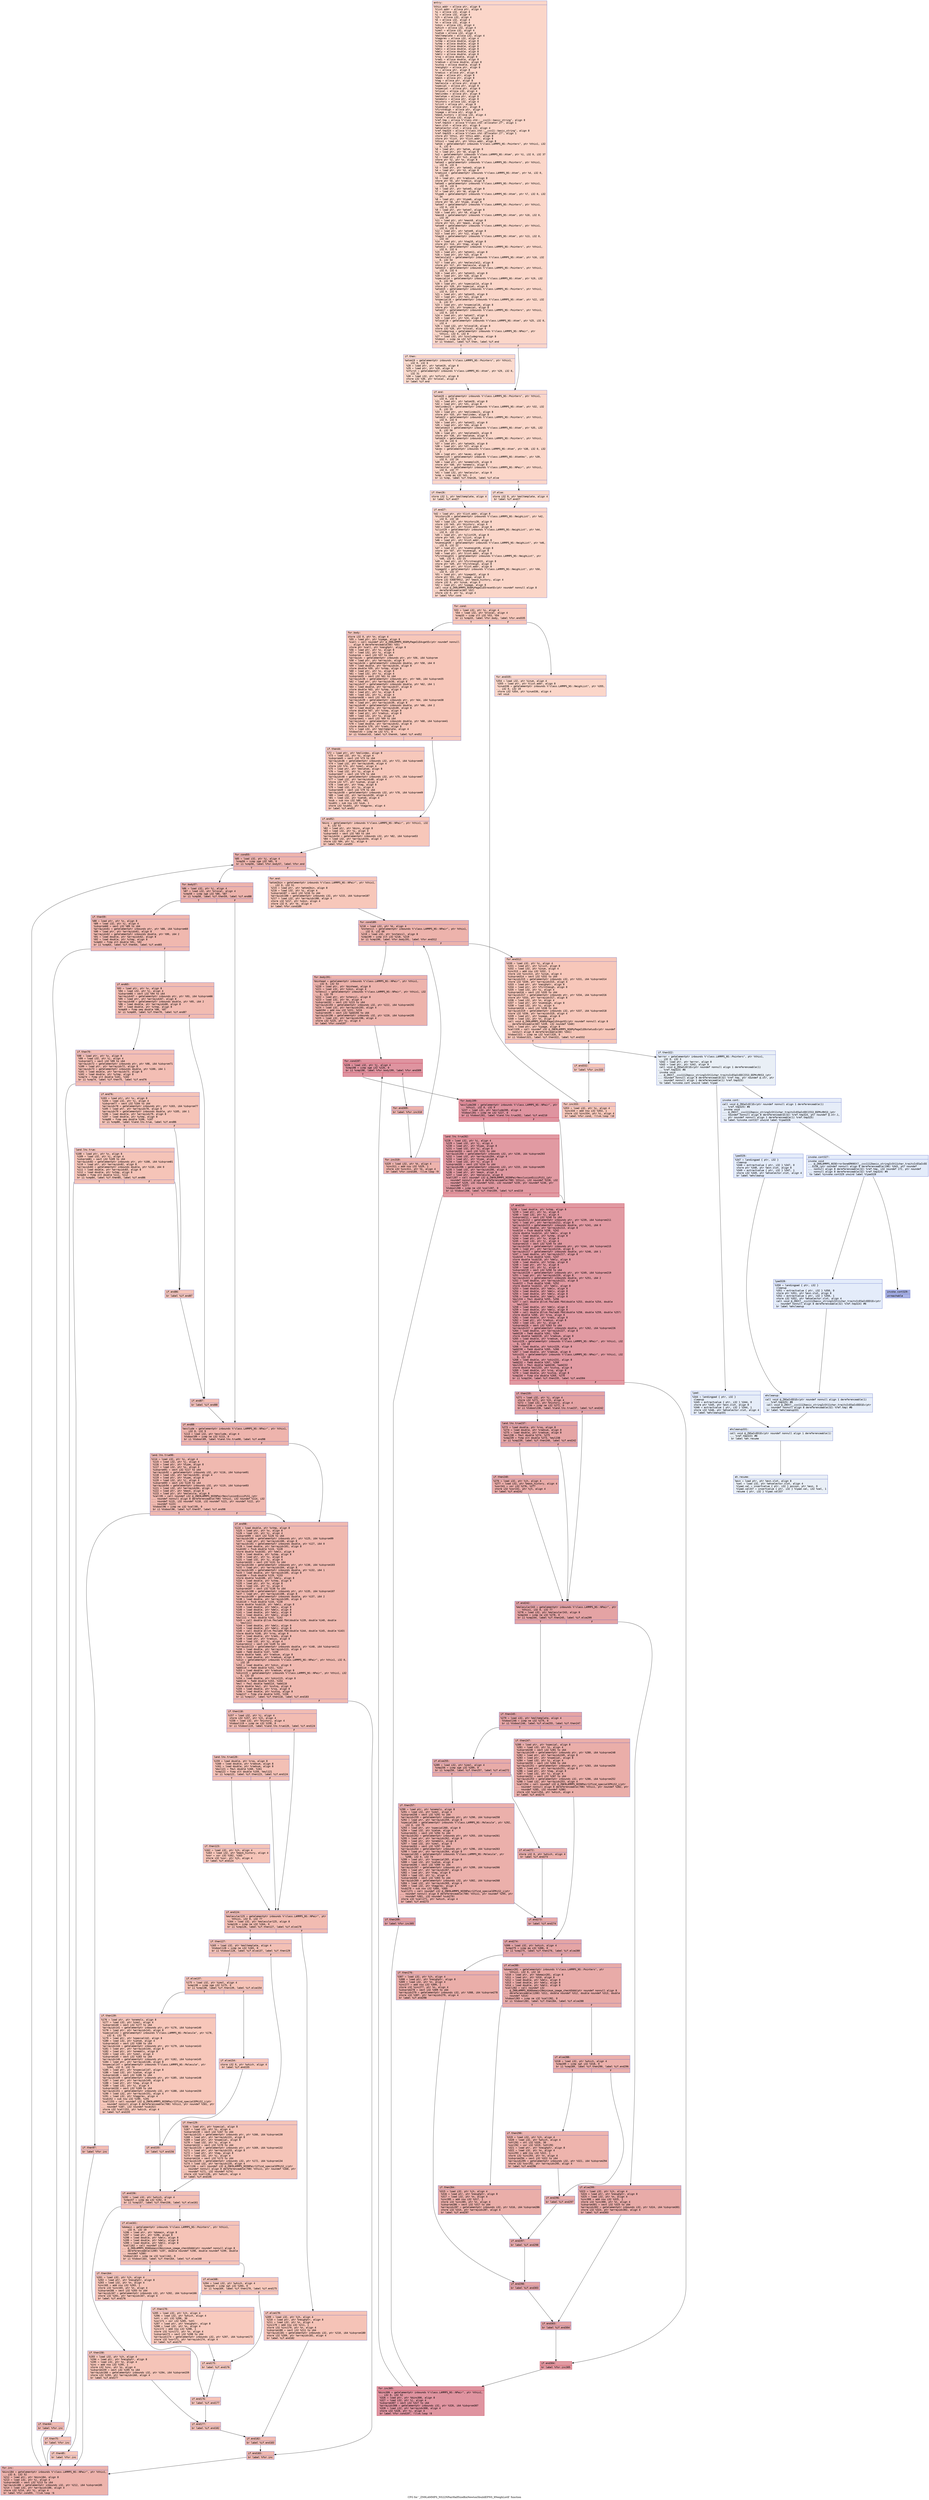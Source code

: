 digraph "CFG for '_ZN9LAMMPS_NS22NPairHalfSizeBinNewton5buildEPNS_9NeighListE' function" {
	label="CFG for '_ZN9LAMMPS_NS22NPairHalfSizeBinNewton5buildEPNS_9NeighListE' function";

	Node0x557502f01c50 [shape=record,color="#3d50c3ff", style=filled, fillcolor="#f6a38570" fontname="Courier",label="{entry:\l|  %this.addr = alloca ptr, align 8\l  %list.addr = alloca ptr, align 8\l  %i = alloca i32, align 4\l  %j = alloca i32, align 4\l  %jh = alloca i32, align 4\l  %k = alloca i32, align 4\l  %n = alloca i32, align 4\l  %ibin = alloca i32, align 4\l  %which = alloca i32, align 4\l  %imol = alloca i32, align 4\l  %iatom = alloca i32, align 4\l  %moltemplate = alloca i32, align 4\l  %tagprev = alloca i32, align 4\l  %xtmp = alloca double, align 8\l  %ytmp = alloca double, align 8\l  %ztmp = alloca double, align 8\l  %delx = alloca double, align 8\l  %dely = alloca double, align 8\l  %delz = alloca double, align 8\l  %rsq = alloca double, align 8\l  %radi = alloca double, align 8\l  %radsum = alloca double, align 8\l  %cutsq = alloca double, align 8\l  %neighptr = alloca ptr, align 8\l  %x = alloca ptr, align 8\l  %radius = alloca ptr, align 8\l  %type = alloca ptr, align 8\l  %mask = alloca ptr, align 8\l  %tag = alloca ptr, align 8\l  %molecule = alloca ptr, align 8\l  %special = alloca ptr, align 8\l  %nspecial = alloca ptr, align 8\l  %nlocal = alloca i32, align 4\l  %molindex = alloca ptr, align 8\l  %molatom = alloca ptr, align 8\l  %onemols = alloca ptr, align 8\l  %history = alloca i32, align 4\l  %ilist = alloca ptr, align 8\l  %numneigh = alloca ptr, align 8\l  %firstneigh = alloca ptr, align 8\l  %ipage = alloca ptr, align 8\l  %mask_history = alloca i32, align 4\l  %inum = alloca i32, align 4\l  %ref.tmp = alloca %\"class.std::__cxx11::basic_string\", align 8\l  %ref.tmp323 = alloca %\"class.std::allocator.27\", align 1\l  %exn.slot = alloca ptr, align 8\l  %ehselector.slot = alloca i32, align 4\l  %ref.tmp324 = alloca %\"class.std::__cxx11::basic_string\", align 8\l  %ref.tmp325 = alloca %\"class.std::allocator.27\", align 1\l  store ptr %this, ptr %this.addr, align 8\l  store ptr %list, ptr %list.addr, align 8\l  %this1 = load ptr, ptr %this.addr, align 8\l  %atom = getelementptr inbounds %\"class.LAMMPS_NS::Pointers\", ptr %this1, i32\l... 0, i32 6\l  %0 = load ptr, ptr %atom, align 8\l  %1 = load ptr, ptr %0, align 8\l  %x2 = getelementptr inbounds %\"class.LAMMPS_NS::Atom\", ptr %1, i32 0, i32 37\l  %2 = load ptr, ptr %x2, align 8\l  store ptr %2, ptr %x, align 8\l  %atom3 = getelementptr inbounds %\"class.LAMMPS_NS::Pointers\", ptr %this1,\l... i32 0, i32 6\l  %3 = load ptr, ptr %atom3, align 8\l  %4 = load ptr, ptr %3, align 8\l  %radius4 = getelementptr inbounds %\"class.LAMMPS_NS::Atom\", ptr %4, i32 0,\l... i32 43\l  %5 = load ptr, ptr %radius4, align 8\l  store ptr %5, ptr %radius, align 8\l  %atom5 = getelementptr inbounds %\"class.LAMMPS_NS::Pointers\", ptr %this1,\l... i32 0, i32 6\l  %6 = load ptr, ptr %atom5, align 8\l  %7 = load ptr, ptr %6, align 8\l  %type6 = getelementptr inbounds %\"class.LAMMPS_NS::Atom\", ptr %7, i32 0, i32\l... 34\l  %8 = load ptr, ptr %type6, align 8\l  store ptr %8, ptr %type, align 8\l  %atom7 = getelementptr inbounds %\"class.LAMMPS_NS::Pointers\", ptr %this1,\l... i32 0, i32 6\l  %9 = load ptr, ptr %atom7, align 8\l  %10 = load ptr, ptr %9, align 8\l  %mask8 = getelementptr inbounds %\"class.LAMMPS_NS::Atom\", ptr %10, i32 0,\l... i32 35\l  %11 = load ptr, ptr %mask8, align 8\l  store ptr %11, ptr %mask, align 8\l  %atom9 = getelementptr inbounds %\"class.LAMMPS_NS::Pointers\", ptr %this1,\l... i32 0, i32 6\l  %12 = load ptr, ptr %atom9, align 8\l  %13 = load ptr, ptr %12, align 8\l  %tag10 = getelementptr inbounds %\"class.LAMMPS_NS::Atom\", ptr %13, i32 0,\l... i32 33\l  %14 = load ptr, ptr %tag10, align 8\l  store ptr %14, ptr %tag, align 8\l  %atom11 = getelementptr inbounds %\"class.LAMMPS_NS::Pointers\", ptr %this1,\l... i32 0, i32 6\l  %15 = load ptr, ptr %atom11, align 8\l  %16 = load ptr, ptr %15, align 8\l  %molecule12 = getelementptr inbounds %\"class.LAMMPS_NS::Atom\", ptr %16, i32\l... 0, i32 54\l  %17 = load ptr, ptr %molecule12, align 8\l  store ptr %17, ptr %molecule, align 8\l  %atom13 = getelementptr inbounds %\"class.LAMMPS_NS::Pointers\", ptr %this1,\l... i32 0, i32 6\l  %18 = load ptr, ptr %atom13, align 8\l  %19 = load ptr, ptr %18, align 8\l  %special14 = getelementptr inbounds %\"class.LAMMPS_NS::Atom\", ptr %19, i32\l... 0, i32 58\l  %20 = load ptr, ptr %special14, align 8\l  store ptr %20, ptr %special, align 8\l  %atom15 = getelementptr inbounds %\"class.LAMMPS_NS::Pointers\", ptr %this1,\l... i32 0, i32 6\l  %21 = load ptr, ptr %atom15, align 8\l  %22 = load ptr, ptr %21, align 8\l  %nspecial16 = getelementptr inbounds %\"class.LAMMPS_NS::Atom\", ptr %22, i32\l... 0, i32 57\l  %23 = load ptr, ptr %nspecial16, align 8\l  store ptr %23, ptr %nspecial, align 8\l  %atom17 = getelementptr inbounds %\"class.LAMMPS_NS::Pointers\", ptr %this1,\l... i32 0, i32 6\l  %24 = load ptr, ptr %atom17, align 8\l  %25 = load ptr, ptr %24, align 8\l  %nlocal18 = getelementptr inbounds %\"class.LAMMPS_NS::Atom\", ptr %25, i32 0,\l... i32 4\l  %26 = load i32, ptr %nlocal18, align 8\l  store i32 %26, ptr %nlocal, align 4\l  %includegroup = getelementptr inbounds %\"class.LAMMPS_NS::NPair\", ptr\l... %this1, i32 0, i32 8\l  %27 = load i32, ptr %includegroup, align 8\l  %tobool = icmp ne i32 %27, 0\l  br i1 %tobool, label %if.then, label %if.end\l|{<s0>T|<s1>F}}"];
	Node0x557502f01c50:s0 -> Node0x557502f07b00[tooltip="entry -> if.then\nProbability 62.50%" ];
	Node0x557502f01c50:s1 -> Node0x557502f07b70[tooltip="entry -> if.end\nProbability 37.50%" ];
	Node0x557502f07b00 [shape=record,color="#3d50c3ff", style=filled, fillcolor="#f7ac8e70" fontname="Courier",label="{if.then:\l|  %atom19 = getelementptr inbounds %\"class.LAMMPS_NS::Pointers\", ptr %this1,\l... i32 0, i32 6\l  %28 = load ptr, ptr %atom19, align 8\l  %29 = load ptr, ptr %28, align 8\l  %nfirst = getelementptr inbounds %\"class.LAMMPS_NS::Atom\", ptr %29, i32 0,\l... i32 31\l  %30 = load i32, ptr %nfirst, align 8\l  store i32 %30, ptr %nlocal, align 4\l  br label %if.end\l}"];
	Node0x557502f07b00 -> Node0x557502f07b70[tooltip="if.then -> if.end\nProbability 100.00%" ];
	Node0x557502f07b70 [shape=record,color="#3d50c3ff", style=filled, fillcolor="#f6a38570" fontname="Courier",label="{if.end:\l|  %atom20 = getelementptr inbounds %\"class.LAMMPS_NS::Pointers\", ptr %this1,\l... i32 0, i32 6\l  %31 = load ptr, ptr %atom20, align 8\l  %32 = load ptr, ptr %31, align 8\l  %molindex21 = getelementptr inbounds %\"class.LAMMPS_NS::Atom\", ptr %32, i32\l... 0, i32 55\l  %33 = load ptr, ptr %molindex21, align 8\l  store ptr %33, ptr %molindex, align 8\l  %atom22 = getelementptr inbounds %\"class.LAMMPS_NS::Pointers\", ptr %this1,\l... i32 0, i32 6\l  %34 = load ptr, ptr %atom22, align 8\l  %35 = load ptr, ptr %34, align 8\l  %molatom23 = getelementptr inbounds %\"class.LAMMPS_NS::Atom\", ptr %35, i32\l... 0, i32 56\l  %36 = load ptr, ptr %molatom23, align 8\l  store ptr %36, ptr %molatom, align 8\l  %atom24 = getelementptr inbounds %\"class.LAMMPS_NS::Pointers\", ptr %this1,\l... i32 0, i32 6\l  %37 = load ptr, ptr %atom24, align 8\l  %38 = load ptr, ptr %37, align 8\l  %avec = getelementptr inbounds %\"class.LAMMPS_NS::Atom\", ptr %38, i32 0, i32\l... 2\l  %39 = load ptr, ptr %avec, align 8\l  %onemols25 = getelementptr inbounds %\"class.LAMMPS_NS::AtomVec\", ptr %39,\l... i32 0, i32 24\l  %40 = load ptr, ptr %onemols25, align 8\l  store ptr %40, ptr %onemols, align 8\l  %molecular = getelementptr inbounds %\"class.LAMMPS_NS::NPair\", ptr %this1,\l... i32 0, i32 77\l  %41 = load i32, ptr %molecular, align 8\l  %cmp = icmp eq i32 %41, 2\l  br i1 %cmp, label %if.then26, label %if.else\l|{<s0>T|<s1>F}}"];
	Node0x557502f07b70:s0 -> Node0x557502f09da0[tooltip="if.end -> if.then26\nProbability 50.00%" ];
	Node0x557502f07b70:s1 -> Node0x557502f09e20[tooltip="if.end -> if.else\nProbability 50.00%" ];
	Node0x557502f09da0 [shape=record,color="#3d50c3ff", style=filled, fillcolor="#f7ac8e70" fontname="Courier",label="{if.then26:\l|  store i32 1, ptr %moltemplate, align 4\l  br label %if.end27\l}"];
	Node0x557502f09da0 -> Node0x557502f09fe0[tooltip="if.then26 -> if.end27\nProbability 100.00%" ];
	Node0x557502f09e20 [shape=record,color="#3d50c3ff", style=filled, fillcolor="#f7ac8e70" fontname="Courier",label="{if.else:\l|  store i32 0, ptr %moltemplate, align 4\l  br label %if.end27\l}"];
	Node0x557502f09e20 -> Node0x557502f09fe0[tooltip="if.else -> if.end27\nProbability 100.00%" ];
	Node0x557502f09fe0 [shape=record,color="#3d50c3ff", style=filled, fillcolor="#f6a38570" fontname="Courier",label="{if.end27:\l|  %42 = load ptr, ptr %list.addr, align 8\l  %history28 = getelementptr inbounds %\"class.LAMMPS_NS::NeighList\", ptr %42,\l... i32 0, i32 10\l  %43 = load i32, ptr %history28, align 8\l  store i32 %43, ptr %history, align 4\l  %44 = load ptr, ptr %list.addr, align 8\l  %ilist29 = getelementptr inbounds %\"class.LAMMPS_NS::NeighList\", ptr %44,\l... i32 0, i32 21\l  %45 = load ptr, ptr %ilist29, align 8\l  store ptr %45, ptr %ilist, align 8\l  %46 = load ptr, ptr %list.addr, align 8\l  %numneigh30 = getelementptr inbounds %\"class.LAMMPS_NS::NeighList\", ptr %46,\l... i32 0, i32 22\l  %47 = load ptr, ptr %numneigh30, align 8\l  store ptr %47, ptr %numneigh, align 8\l  %48 = load ptr, ptr %list.addr, align 8\l  %firstneigh31 = getelementptr inbounds %\"class.LAMMPS_NS::NeighList\", ptr\l... %48, i32 0, i32 23\l  %49 = load ptr, ptr %firstneigh31, align 8\l  store ptr %49, ptr %firstneigh, align 8\l  %50 = load ptr, ptr %list.addr, align 8\l  %ipage32 = getelementptr inbounds %\"class.LAMMPS_NS::NeighList\", ptr %50,\l... i32 0, i32 27\l  %51 = load ptr, ptr %ipage32, align 8\l  store ptr %51, ptr %ipage, align 8\l  store i32 536870912, ptr %mask_history, align 4\l  store i32 0, ptr %inum, align 4\l  %52 = load ptr, ptr %ipage, align 8\l  call void @_ZN9LAMMPS_NS6MyPageIiE5resetEv(ptr noundef nonnull align 8\l... dereferenceable(60) %52)\l  store i32 0, ptr %i, align 4\l  br label %for.cond\l}"];
	Node0x557502f09fe0 -> Node0x557502f0bc10[tooltip="if.end27 -> for.cond\nProbability 100.00%" ];
	Node0x557502f0bc10 [shape=record,color="#3d50c3ff", style=filled, fillcolor="#ec7f6370" fontname="Courier",label="{for.cond:\l|  %53 = load i32, ptr %i, align 4\l  %54 = load i32, ptr %nlocal, align 4\l  %cmp33 = icmp slt i32 %53, %54\l  br i1 %cmp33, label %for.body, label %for.end335\l|{<s0>T|<s1>F}}"];
	Node0x557502f0bc10:s0 -> Node0x557502f0bec0[tooltip="for.cond -> for.body\nProbability 96.88%" ];
	Node0x557502f0bc10:s1 -> Node0x557502f049a0[tooltip="for.cond -> for.end335\nProbability 3.12%" ];
	Node0x557502f0bec0 [shape=record,color="#3d50c3ff", style=filled, fillcolor="#ec7f6370" fontname="Courier",label="{for.body:\l|  store i32 0, ptr %n, align 4\l  %55 = load ptr, ptr %ipage, align 8\l  %call = call noundef ptr @_ZN9LAMMPS_NS6MyPageIiE4vgetEv(ptr noundef nonnull\l... align 8 dereferenceable(60) %55)\l  store ptr %call, ptr %neighptr, align 8\l  %56 = load ptr, ptr %x, align 8\l  %57 = load i32, ptr %i, align 4\l  %idxprom = sext i32 %57 to i64\l  %arrayidx = getelementptr inbounds ptr, ptr %56, i64 %idxprom\l  %58 = load ptr, ptr %arrayidx, align 8\l  %arrayidx34 = getelementptr inbounds double, ptr %58, i64 0\l  %59 = load double, ptr %arrayidx34, align 8\l  store double %59, ptr %xtmp, align 8\l  %60 = load ptr, ptr %x, align 8\l  %61 = load i32, ptr %i, align 4\l  %idxprom35 = sext i32 %61 to i64\l  %arrayidx36 = getelementptr inbounds ptr, ptr %60, i64 %idxprom35\l  %62 = load ptr, ptr %arrayidx36, align 8\l  %arrayidx37 = getelementptr inbounds double, ptr %62, i64 1\l  %63 = load double, ptr %arrayidx37, align 8\l  store double %63, ptr %ytmp, align 8\l  %64 = load ptr, ptr %x, align 8\l  %65 = load i32, ptr %i, align 4\l  %idxprom38 = sext i32 %65 to i64\l  %arrayidx39 = getelementptr inbounds ptr, ptr %64, i64 %idxprom38\l  %66 = load ptr, ptr %arrayidx39, align 8\l  %arrayidx40 = getelementptr inbounds double, ptr %66, i64 2\l  %67 = load double, ptr %arrayidx40, align 8\l  store double %67, ptr %ztmp, align 8\l  %68 = load ptr, ptr %radius, align 8\l  %69 = load i32, ptr %i, align 4\l  %idxprom41 = sext i32 %69 to i64\l  %arrayidx42 = getelementptr inbounds double, ptr %68, i64 %idxprom41\l  %70 = load double, ptr %arrayidx42, align 8\l  store double %70, ptr %radi, align 8\l  %71 = load i32, ptr %moltemplate, align 4\l  %tobool43 = icmp ne i32 %71, 0\l  br i1 %tobool43, label %if.then44, label %if.end52\l|{<s0>T|<s1>F}}"];
	Node0x557502f0bec0:s0 -> Node0x557502f0de20[tooltip="for.body -> if.then44\nProbability 62.50%" ];
	Node0x557502f0bec0:s1 -> Node0x557502f0df00[tooltip="for.body -> if.end52\nProbability 37.50%" ];
	Node0x557502f0de20 [shape=record,color="#3d50c3ff", style=filled, fillcolor="#ed836670" fontname="Courier",label="{if.then44:\l|  %72 = load ptr, ptr %molindex, align 8\l  %73 = load i32, ptr %i, align 4\l  %idxprom45 = sext i32 %73 to i64\l  %arrayidx46 = getelementptr inbounds i32, ptr %72, i64 %idxprom45\l  %74 = load i32, ptr %arrayidx46, align 4\l  store i32 %74, ptr %imol, align 4\l  %75 = load ptr, ptr %molatom, align 8\l  %76 = load i32, ptr %i, align 4\l  %idxprom47 = sext i32 %76 to i64\l  %arrayidx48 = getelementptr inbounds i32, ptr %75, i64 %idxprom47\l  %77 = load i32, ptr %arrayidx48, align 4\l  store i32 %77, ptr %iatom, align 4\l  %78 = load ptr, ptr %tag, align 8\l  %79 = load i32, ptr %i, align 4\l  %idxprom49 = sext i32 %79 to i64\l  %arrayidx50 = getelementptr inbounds i32, ptr %78, i64 %idxprom49\l  %80 = load i32, ptr %arrayidx50, align 4\l  %81 = load i32, ptr %iatom, align 4\l  %sub = sub nsw i32 %80, %81\l  %sub51 = sub nsw i32 %sub, 1\l  store i32 %sub51, ptr %tagprev, align 4\l  br label %if.end52\l}"];
	Node0x557502f0de20 -> Node0x557502f0df00[tooltip="if.then44 -> if.end52\nProbability 100.00%" ];
	Node0x557502f0df00 [shape=record,color="#3d50c3ff", style=filled, fillcolor="#ec7f6370" fontname="Courier",label="{if.end52:\l|  %bins = getelementptr inbounds %\"class.LAMMPS_NS::NPair\", ptr %this1, i32\l... 0, i32 52\l  %82 = load ptr, ptr %bins, align 8\l  %83 = load i32, ptr %i, align 4\l  %idxprom53 = sext i32 %83 to i64\l  %arrayidx54 = getelementptr inbounds i32, ptr %82, i64 %idxprom53\l  %84 = load i32, ptr %arrayidx54, align 4\l  store i32 %84, ptr %j, align 4\l  br label %for.cond55\l}"];
	Node0x557502f0df00 -> Node0x557502f0f230[tooltip="if.end52 -> for.cond55\nProbability 100.00%" ];
	Node0x557502f0f230 [shape=record,color="#3d50c3ff", style=filled, fillcolor="#d6524470" fontname="Courier",label="{for.cond55:\l|  %85 = load i32, ptr %j, align 4\l  %cmp56 = icmp sge i32 %85, 0\l  br i1 %cmp56, label %for.body57, label %for.end\l|{<s0>T|<s1>F}}"];
	Node0x557502f0f230:s0 -> Node0x557502f0f450[tooltip="for.cond55 -> for.body57\nProbability 96.88%" ];
	Node0x557502f0f230:s1 -> Node0x557502f0f4d0[tooltip="for.cond55 -> for.end\nProbability 3.12%" ];
	Node0x557502f0f450 [shape=record,color="#3d50c3ff", style=filled, fillcolor="#d6524470" fontname="Courier",label="{for.body57:\l|  %86 = load i32, ptr %j, align 4\l  %87 = load i32, ptr %nlocal, align 4\l  %cmp58 = icmp sge i32 %86, %87\l  br i1 %cmp58, label %if.then59, label %if.end88\l|{<s0>T|<s1>F}}"];
	Node0x557502f0f450:s0 -> Node0x557502f0f7a0[tooltip="for.body57 -> if.then59\nProbability 50.00%" ];
	Node0x557502f0f450:s1 -> Node0x557502f0f820[tooltip="for.body57 -> if.end88\nProbability 50.00%" ];
	Node0x557502f0f7a0 [shape=record,color="#3d50c3ff", style=filled, fillcolor="#dc5d4a70" fontname="Courier",label="{if.then59:\l|  %88 = load ptr, ptr %x, align 8\l  %89 = load i32, ptr %j, align 4\l  %idxprom60 = sext i32 %89 to i64\l  %arrayidx61 = getelementptr inbounds ptr, ptr %88, i64 %idxprom60\l  %90 = load ptr, ptr %arrayidx61, align 8\l  %arrayidx62 = getelementptr inbounds double, ptr %90, i64 2\l  %91 = load double, ptr %arrayidx62, align 8\l  %92 = load double, ptr %ztmp, align 8\l  %cmp63 = fcmp olt double %91, %92\l  br i1 %cmp63, label %if.then64, label %if.end65\l|{<s0>T|<s1>F}}"];
	Node0x557502f0f7a0:s0 -> Node0x557502f0ff20[tooltip="if.then59 -> if.then64\nProbability 50.00%" ];
	Node0x557502f0f7a0:s1 -> Node0x557502f0ffa0[tooltip="if.then59 -> if.end65\nProbability 50.00%" ];
	Node0x557502f0ff20 [shape=record,color="#3d50c3ff", style=filled, fillcolor="#e1675170" fontname="Courier",label="{if.then64:\l|  br label %for.inc\l}"];
	Node0x557502f0ff20 -> Node0x557502f10130[tooltip="if.then64 -> for.inc\nProbability 100.00%" ];
	Node0x557502f0ffa0 [shape=record,color="#3d50c3ff", style=filled, fillcolor="#e1675170" fontname="Courier",label="{if.end65:\l|  %93 = load ptr, ptr %x, align 8\l  %94 = load i32, ptr %j, align 4\l  %idxprom66 = sext i32 %94 to i64\l  %arrayidx67 = getelementptr inbounds ptr, ptr %93, i64 %idxprom66\l  %95 = load ptr, ptr %arrayidx67, align 8\l  %arrayidx68 = getelementptr inbounds double, ptr %95, i64 2\l  %96 = load double, ptr %arrayidx68, align 8\l  %97 = load double, ptr %ztmp, align 8\l  %cmp69 = fcmp oeq double %96, %97\l  br i1 %cmp69, label %if.then70, label %if.end87\l|{<s0>T|<s1>F}}"];
	Node0x557502f0ffa0:s0 -> Node0x557502f0abf0[tooltip="if.end65 -> if.then70\nProbability 62.50%" ];
	Node0x557502f0ffa0:s1 -> Node0x557502f0ac70[tooltip="if.end65 -> if.end87\nProbability 37.50%" ];
	Node0x557502f0abf0 [shape=record,color="#3d50c3ff", style=filled, fillcolor="#e36c5570" fontname="Courier",label="{if.then70:\l|  %98 = load ptr, ptr %x, align 8\l  %99 = load i32, ptr %j, align 4\l  %idxprom71 = sext i32 %99 to i64\l  %arrayidx72 = getelementptr inbounds ptr, ptr %98, i64 %idxprom71\l  %100 = load ptr, ptr %arrayidx72, align 8\l  %arrayidx73 = getelementptr inbounds double, ptr %100, i64 1\l  %101 = load double, ptr %arrayidx73, align 8\l  %102 = load double, ptr %ytmp, align 8\l  %cmp74 = fcmp olt double %101, %102\l  br i1 %cmp74, label %if.then75, label %if.end76\l|{<s0>T|<s1>F}}"];
	Node0x557502f0abf0:s0 -> Node0x557502f11740[tooltip="if.then70 -> if.then75\nProbability 50.00%" ];
	Node0x557502f0abf0:s1 -> Node0x557502f11790[tooltip="if.then70 -> if.end76\nProbability 50.00%" ];
	Node0x557502f11740 [shape=record,color="#3d50c3ff", style=filled, fillcolor="#e8765c70" fontname="Courier",label="{if.then75:\l|  br label %for.inc\l}"];
	Node0x557502f11740 -> Node0x557502f10130[tooltip="if.then75 -> for.inc\nProbability 100.00%" ];
	Node0x557502f11790 [shape=record,color="#3d50c3ff", style=filled, fillcolor="#e8765c70" fontname="Courier",label="{if.end76:\l|  %103 = load ptr, ptr %x, align 8\l  %104 = load i32, ptr %j, align 4\l  %idxprom77 = sext i32 %104 to i64\l  %arrayidx78 = getelementptr inbounds ptr, ptr %103, i64 %idxprom77\l  %105 = load ptr, ptr %arrayidx78, align 8\l  %arrayidx79 = getelementptr inbounds double, ptr %105, i64 1\l  %106 = load double, ptr %arrayidx79, align 8\l  %107 = load double, ptr %ytmp, align 8\l  %cmp80 = fcmp oeq double %106, %107\l  br i1 %cmp80, label %land.lhs.true, label %if.end86\l|{<s0>T|<s1>F}}"];
	Node0x557502f11790:s0 -> Node0x557502f11f00[tooltip="if.end76 -> land.lhs.true\nProbability 62.50%" ];
	Node0x557502f11790:s1 -> Node0x557502f11f80[tooltip="if.end76 -> if.end86\nProbability 37.50%" ];
	Node0x557502f11f00 [shape=record,color="#3d50c3ff", style=filled, fillcolor="#e97a5f70" fontname="Courier",label="{land.lhs.true:\l|  %108 = load ptr, ptr %x, align 8\l  %109 = load i32, ptr %j, align 4\l  %idxprom81 = sext i32 %109 to i64\l  %arrayidx82 = getelementptr inbounds ptr, ptr %108, i64 %idxprom81\l  %110 = load ptr, ptr %arrayidx82, align 8\l  %arrayidx83 = getelementptr inbounds double, ptr %110, i64 0\l  %111 = load double, ptr %arrayidx83, align 8\l  %112 = load double, ptr %xtmp, align 8\l  %cmp84 = fcmp olt double %111, %112\l  br i1 %cmp84, label %if.then85, label %if.end86\l|{<s0>T|<s1>F}}"];
	Node0x557502f11f00:s0 -> Node0x557502f12620[tooltip="land.lhs.true -> if.then85\nProbability 50.00%" ];
	Node0x557502f11f00:s1 -> Node0x557502f11f80[tooltip="land.lhs.true -> if.end86\nProbability 50.00%" ];
	Node0x557502f12620 [shape=record,color="#3d50c3ff", style=filled, fillcolor="#ed836670" fontname="Courier",label="{if.then85:\l|  br label %for.inc\l}"];
	Node0x557502f12620 -> Node0x557502f10130[tooltip="if.then85 -> for.inc\nProbability 100.00%" ];
	Node0x557502f11f80 [shape=record,color="#3d50c3ff", style=filled, fillcolor="#e97a5f70" fontname="Courier",label="{if.end86:\l|  br label %if.end87\l}"];
	Node0x557502f11f80 -> Node0x557502f0ac70[tooltip="if.end86 -> if.end87\nProbability 100.00%" ];
	Node0x557502f0ac70 [shape=record,color="#3d50c3ff", style=filled, fillcolor="#e36c5570" fontname="Courier",label="{if.end87:\l|  br label %if.end88\l}"];
	Node0x557502f0ac70 -> Node0x557502f0f820[tooltip="if.end87 -> if.end88\nProbability 100.00%" ];
	Node0x557502f0f820 [shape=record,color="#3d50c3ff", style=filled, fillcolor="#d8564670" fontname="Courier",label="{if.end88:\l|  %exclude = getelementptr inbounds %\"class.LAMMPS_NS::NPair\", ptr %this1,\l... i32 0, i32 9\l  %113 = load i32, ptr %exclude, align 4\l  %tobool89 = icmp ne i32 %113, 0\l  br i1 %tobool89, label %land.lhs.true90, label %if.end98\l|{<s0>T|<s1>F}}"];
	Node0x557502f0f820:s0 -> Node0x557502f12af0[tooltip="if.end88 -> land.lhs.true90\nProbability 62.50%" ];
	Node0x557502f0f820:s1 -> Node0x557502f12b70[tooltip="if.end88 -> if.end98\nProbability 37.50%" ];
	Node0x557502f12af0 [shape=record,color="#3d50c3ff", style=filled, fillcolor="#de614d70" fontname="Courier",label="{land.lhs.true90:\l|  %114 = load i32, ptr %i, align 4\l  %115 = load i32, ptr %j, align 4\l  %116 = load ptr, ptr %type, align 8\l  %117 = load i32, ptr %i, align 4\l  %idxprom91 = sext i32 %117 to i64\l  %arrayidx92 = getelementptr inbounds i32, ptr %116, i64 %idxprom91\l  %118 = load i32, ptr %arrayidx92, align 4\l  %119 = load ptr, ptr %type, align 8\l  %120 = load i32, ptr %j, align 4\l  %idxprom93 = sext i32 %120 to i64\l  %arrayidx94 = getelementptr inbounds i32, ptr %119, i64 %idxprom93\l  %121 = load i32, ptr %arrayidx94, align 4\l  %122 = load ptr, ptr %mask, align 8\l  %123 = load ptr, ptr %molecule, align 8\l  %call95 = call noundef i32 @_ZNK9LAMMPS_NS5NPair9exclusionEiiiiPiS1_(ptr\l... noundef nonnull align 8 dereferenceable(708) %this1, i32 noundef %114, i32\l... noundef %115, i32 noundef %118, i32 noundef %121, ptr noundef %122, ptr\l... noundef %123)\l  %tobool96 = icmp ne i32 %call95, 0\l  br i1 %tobool96, label %if.then97, label %if.end98\l|{<s0>T|<s1>F}}"];
	Node0x557502f12af0:s0 -> Node0x557502f137b0[tooltip="land.lhs.true90 -> if.then97\nProbability 62.50%" ];
	Node0x557502f12af0:s1 -> Node0x557502f12b70[tooltip="land.lhs.true90 -> if.end98\nProbability 37.50%" ];
	Node0x557502f137b0 [shape=record,color="#3d50c3ff", style=filled, fillcolor="#e1675170" fontname="Courier",label="{if.then97:\l|  br label %for.inc\l}"];
	Node0x557502f137b0 -> Node0x557502f10130[tooltip="if.then97 -> for.inc\nProbability 100.00%" ];
	Node0x557502f12b70 [shape=record,color="#3d50c3ff", style=filled, fillcolor="#de614d70" fontname="Courier",label="{if.end98:\l|  %124 = load double, ptr %xtmp, align 8\l  %125 = load ptr, ptr %x, align 8\l  %126 = load i32, ptr %j, align 4\l  %idxprom99 = sext i32 %126 to i64\l  %arrayidx100 = getelementptr inbounds ptr, ptr %125, i64 %idxprom99\l  %127 = load ptr, ptr %arrayidx100, align 8\l  %arrayidx101 = getelementptr inbounds double, ptr %127, i64 0\l  %128 = load double, ptr %arrayidx101, align 8\l  %sub102 = fsub double %124, %128\l  store double %sub102, ptr %delx, align 8\l  %129 = load double, ptr %ytmp, align 8\l  %130 = load ptr, ptr %x, align 8\l  %131 = load i32, ptr %j, align 4\l  %idxprom103 = sext i32 %131 to i64\l  %arrayidx104 = getelementptr inbounds ptr, ptr %130, i64 %idxprom103\l  %132 = load ptr, ptr %arrayidx104, align 8\l  %arrayidx105 = getelementptr inbounds double, ptr %132, i64 1\l  %133 = load double, ptr %arrayidx105, align 8\l  %sub106 = fsub double %129, %133\l  store double %sub106, ptr %dely, align 8\l  %134 = load double, ptr %ztmp, align 8\l  %135 = load ptr, ptr %x, align 8\l  %136 = load i32, ptr %j, align 4\l  %idxprom107 = sext i32 %136 to i64\l  %arrayidx108 = getelementptr inbounds ptr, ptr %135, i64 %idxprom107\l  %137 = load ptr, ptr %arrayidx108, align 8\l  %arrayidx109 = getelementptr inbounds double, ptr %137, i64 2\l  %138 = load double, ptr %arrayidx109, align 8\l  %sub110 = fsub double %134, %138\l  store double %sub110, ptr %delz, align 8\l  %139 = load double, ptr %delx, align 8\l  %140 = load double, ptr %delx, align 8\l  %141 = load double, ptr %dely, align 8\l  %142 = load double, ptr %dely, align 8\l  %mul111 = fmul double %141, %142\l  %143 = call double @llvm.fmuladd.f64(double %139, double %140, double\l... %mul111)\l  %144 = load double, ptr %delz, align 8\l  %145 = load double, ptr %delz, align 8\l  %146 = call double @llvm.fmuladd.f64(double %144, double %145, double %143)\l  store double %146, ptr %rsq, align 8\l  %147 = load double, ptr %radi, align 8\l  %148 = load ptr, ptr %radius, align 8\l  %149 = load i32, ptr %j, align 4\l  %idxprom112 = sext i32 %149 to i64\l  %arrayidx113 = getelementptr inbounds double, ptr %148, i64 %idxprom112\l  %150 = load double, ptr %arrayidx113, align 8\l  %add = fadd double %147, %150\l  store double %add, ptr %radsum, align 8\l  %151 = load double, ptr %radsum, align 8\l  %skin = getelementptr inbounds %\"class.LAMMPS_NS::NPair\", ptr %this1, i32 0,\l... i32 10\l  %152 = load double, ptr %skin, align 8\l  %add114 = fadd double %151, %152\l  %153 = load double, ptr %radsum, align 8\l  %skin115 = getelementptr inbounds %\"class.LAMMPS_NS::NPair\", ptr %this1, i32\l... 0, i32 10\l  %154 = load double, ptr %skin115, align 8\l  %add116 = fadd double %153, %154\l  %mul = fmul double %add114, %add116\l  store double %mul, ptr %cutsq, align 8\l  %155 = load double, ptr %rsq, align 8\l  %156 = load double, ptr %cutsq, align 8\l  %cmp117 = fcmp ole double %155, %156\l  br i1 %cmp117, label %if.then118, label %if.end183\l|{<s0>T|<s1>F}}"];
	Node0x557502f12b70:s0 -> Node0x557502f0c190[tooltip="if.end98 -> if.then118\nProbability 50.00%" ];
	Node0x557502f12b70:s1 -> Node0x557502f0c210[tooltip="if.end98 -> if.end183\nProbability 50.00%" ];
	Node0x557502f0c190 [shape=record,color="#3d50c3ff", style=filled, fillcolor="#e1675170" fontname="Courier",label="{if.then118:\l|  %157 = load i32, ptr %j, align 4\l  store i32 %157, ptr %jh, align 4\l  %158 = load i32, ptr %history, align 4\l  %tobool119 = icmp ne i32 %158, 0\l  br i1 %tobool119, label %land.lhs.true120, label %if.end124\l|{<s0>T|<s1>F}}"];
	Node0x557502f0c190:s0 -> Node0x557502f0c5d0[tooltip="if.then118 -> land.lhs.true120\nProbability 62.50%" ];
	Node0x557502f0c190:s1 -> Node0x557502f0c670[tooltip="if.then118 -> if.end124\nProbability 37.50%" ];
	Node0x557502f0c5d0 [shape=record,color="#3d50c3ff", style=filled, fillcolor="#e5705870" fontname="Courier",label="{land.lhs.true120:\l|  %159 = load double, ptr %rsq, align 8\l  %160 = load double, ptr %radsum, align 8\l  %161 = load double, ptr %radsum, align 8\l  %mul121 = fmul double %160, %161\l  %cmp122 = fcmp olt double %159, %mul121\l  br i1 %cmp122, label %if.then123, label %if.end124\l|{<s0>T|<s1>F}}"];
	Node0x557502f0c5d0:s0 -> Node0x557502f0caf0[tooltip="land.lhs.true120 -> if.then123\nProbability 50.00%" ];
	Node0x557502f0c5d0:s1 -> Node0x557502f0c670[tooltip="land.lhs.true120 -> if.end124\nProbability 50.00%" ];
	Node0x557502f0caf0 [shape=record,color="#3d50c3ff", style=filled, fillcolor="#e97a5f70" fontname="Courier",label="{if.then123:\l|  %162 = load i32, ptr %jh, align 4\l  %163 = load i32, ptr %mask_history, align 4\l  %xor = xor i32 %162, %163\l  store i32 %xor, ptr %jh, align 4\l  br label %if.end124\l}"];
	Node0x557502f0caf0 -> Node0x557502f0c670[tooltip="if.then123 -> if.end124\nProbability 100.00%" ];
	Node0x557502f0c670 [shape=record,color="#3d50c3ff", style=filled, fillcolor="#e1675170" fontname="Courier",label="{if.end124:\l|  %molecular125 = getelementptr inbounds %\"class.LAMMPS_NS::NPair\", ptr\l... %this1, i32 0, i32 77\l  %164 = load i32, ptr %molecular125, align 8\l  %cmp126 = icmp ne i32 %164, 0\l  br i1 %cmp126, label %if.then127, label %if.else178\l|{<s0>T|<s1>F}}"];
	Node0x557502f0c670:s0 -> Node0x557502f188e0[tooltip="if.end124 -> if.then127\nProbability 62.50%" ];
	Node0x557502f0c670:s1 -> Node0x557502f18960[tooltip="if.end124 -> if.else178\nProbability 37.50%" ];
	Node0x557502f188e0 [shape=record,color="#3d50c3ff", style=filled, fillcolor="#e5705870" fontname="Courier",label="{if.then127:\l|  %165 = load i32, ptr %moltemplate, align 4\l  %tobool128 = icmp ne i32 %165, 0\l  br i1 %tobool128, label %if.else137, label %if.then129\l|{<s0>T|<s1>F}}"];
	Node0x557502f188e0:s0 -> Node0x557502f18bd0[tooltip="if.then127 -> if.else137\nProbability 62.50%" ];
	Node0x557502f188e0:s1 -> Node0x557502f18c50[tooltip="if.then127 -> if.then129\nProbability 37.50%" ];
	Node0x557502f18c50 [shape=record,color="#3d50c3ff", style=filled, fillcolor="#e97a5f70" fontname="Courier",label="{if.then129:\l|  %166 = load ptr, ptr %special, align 8\l  %167 = load i32, ptr %i, align 4\l  %idxprom130 = sext i32 %167 to i64\l  %arrayidx131 = getelementptr inbounds ptr, ptr %166, i64 %idxprom130\l  %168 = load ptr, ptr %arrayidx131, align 8\l  %169 = load ptr, ptr %nspecial, align 8\l  %170 = load i32, ptr %i, align 4\l  %idxprom132 = sext i32 %170 to i64\l  %arrayidx133 = getelementptr inbounds ptr, ptr %169, i64 %idxprom132\l  %171 = load ptr, ptr %arrayidx133, align 8\l  %172 = load ptr, ptr %tag, align 8\l  %173 = load i32, ptr %j, align 4\l  %idxprom134 = sext i32 %173 to i64\l  %arrayidx135 = getelementptr inbounds i32, ptr %172, i64 %idxprom134\l  %174 = load i32, ptr %arrayidx135, align 4\l  %call136 = call noundef i32 @_ZNK9LAMMPS_NS5NPair12find_specialEPKiS2_i(ptr\l... noundef nonnull align 8 dereferenceable(708) %this1, ptr noundef %168, ptr\l... noundef %171, i32 noundef %174)\l  store i32 %call136, ptr %which, align 4\l  br label %if.end156\l}"];
	Node0x557502f18c50 -> Node0x557502f19990[tooltip="if.then129 -> if.end156\nProbability 100.00%" ];
	Node0x557502f18bd0 [shape=record,color="#3d50c3ff", style=filled, fillcolor="#e8765c70" fontname="Courier",label="{if.else137:\l|  %175 = load i32, ptr %imol, align 4\l  %cmp138 = icmp sge i32 %175, 0\l  br i1 %cmp138, label %if.then139, label %if.else154\l|{<s0>T|<s1>F}}"];
	Node0x557502f18bd0:s0 -> Node0x557502f19bc0[tooltip="if.else137 -> if.then139\nProbability 50.00%" ];
	Node0x557502f18bd0:s1 -> Node0x557502f19c40[tooltip="if.else137 -> if.else154\nProbability 50.00%" ];
	Node0x557502f19bc0 [shape=record,color="#3d50c3ff", style=filled, fillcolor="#ec7f6370" fontname="Courier",label="{if.then139:\l|  %176 = load ptr, ptr %onemols, align 8\l  %177 = load i32, ptr %imol, align 4\l  %idxprom140 = sext i32 %177 to i64\l  %arrayidx141 = getelementptr inbounds ptr, ptr %176, i64 %idxprom140\l  %178 = load ptr, ptr %arrayidx141, align 8\l  %special142 = getelementptr inbounds %\"class.LAMMPS_NS::Molecule\", ptr %178,\l... i32 0, i32 75\l  %179 = load ptr, ptr %special142, align 8\l  %180 = load i32, ptr %iatom, align 4\l  %idxprom143 = sext i32 %180 to i64\l  %arrayidx144 = getelementptr inbounds ptr, ptr %179, i64 %idxprom143\l  %181 = load ptr, ptr %arrayidx144, align 8\l  %182 = load ptr, ptr %onemols, align 8\l  %183 = load i32, ptr %imol, align 4\l  %idxprom145 = sext i32 %183 to i64\l  %arrayidx146 = getelementptr inbounds ptr, ptr %182, i64 %idxprom145\l  %184 = load ptr, ptr %arrayidx146, align 8\l  %nspecial147 = getelementptr inbounds %\"class.LAMMPS_NS::Molecule\", ptr\l... %184, i32 0, i32 74\l  %185 = load ptr, ptr %nspecial147, align 8\l  %186 = load i32, ptr %iatom, align 4\l  %idxprom148 = sext i32 %186 to i64\l  %arrayidx149 = getelementptr inbounds ptr, ptr %185, i64 %idxprom148\l  %187 = load ptr, ptr %arrayidx149, align 8\l  %188 = load ptr, ptr %tag, align 8\l  %189 = load i32, ptr %j, align 4\l  %idxprom150 = sext i32 %189 to i64\l  %arrayidx151 = getelementptr inbounds i32, ptr %188, i64 %idxprom150\l  %190 = load i32, ptr %arrayidx151, align 4\l  %191 = load i32, ptr %tagprev, align 4\l  %sub152 = sub nsw i32 %190, %191\l  %call153 = call noundef i32 @_ZNK9LAMMPS_NS5NPair12find_specialEPKiS2_i(ptr\l... noundef nonnull align 8 dereferenceable(708) %this1, ptr noundef %181, ptr\l... noundef %187, i32 noundef %sub152)\l  store i32 %call153, ptr %which, align 4\l  br label %if.end155\l}"];
	Node0x557502f19bc0 -> Node0x557502f10850[tooltip="if.then139 -> if.end155\nProbability 100.00%" ];
	Node0x557502f19c40 [shape=record,color="#3d50c3ff", style=filled, fillcolor="#ec7f6370" fontname="Courier",label="{if.else154:\l|  store i32 0, ptr %which, align 4\l  br label %if.end155\l}"];
	Node0x557502f19c40 -> Node0x557502f10850[tooltip="if.else154 -> if.end155\nProbability 100.00%" ];
	Node0x557502f10850 [shape=record,color="#3d50c3ff", style=filled, fillcolor="#e8765c70" fontname="Courier",label="{if.end155:\l|  br label %if.end156\l}"];
	Node0x557502f10850 -> Node0x557502f19990[tooltip="if.end155 -> if.end156\nProbability 100.00%" ];
	Node0x557502f19990 [shape=record,color="#3d50c3ff", style=filled, fillcolor="#e5705870" fontname="Courier",label="{if.end156:\l|  %192 = load i32, ptr %which, align 4\l  %cmp157 = icmp eq i32 %192, 0\l  br i1 %cmp157, label %if.then158, label %if.else161\l|{<s0>T|<s1>F}}"];
	Node0x557502f19990:s0 -> Node0x557502f10ba0[tooltip="if.end156 -> if.then158\nProbability 37.50%" ];
	Node0x557502f19990:s1 -> Node0x557502f10c20[tooltip="if.end156 -> if.else161\nProbability 62.50%" ];
	Node0x557502f10ba0 [shape=record,color="#3d50c3ff", style=filled, fillcolor="#e97a5f70" fontname="Courier",label="{if.then158:\l|  %193 = load i32, ptr %jh, align 4\l  %194 = load ptr, ptr %neighptr, align 8\l  %195 = load i32, ptr %n, align 4\l  %inc = add nsw i32 %195, 1\l  store i32 %inc, ptr %n, align 4\l  %idxprom159 = sext i32 %195 to i64\l  %arrayidx160 = getelementptr inbounds i32, ptr %194, i64 %idxprom159\l  store i32 %193, ptr %arrayidx160, align 4\l  br label %if.end177\l}"];
	Node0x557502f10ba0 -> Node0x557502f11230[tooltip="if.then158 -> if.end177\nProbability 100.00%" ];
	Node0x557502f10c20 [shape=record,color="#3d50c3ff", style=filled, fillcolor="#e8765c70" fontname="Courier",label="{if.else161:\l|  %domain = getelementptr inbounds %\"class.LAMMPS_NS::Pointers\", ptr %this1,\l... i32 0, i32 10\l  %196 = load ptr, ptr %domain, align 8\l  %197 = load ptr, ptr %196, align 8\l  %198 = load double, ptr %delx, align 8\l  %199 = load double, ptr %dely, align 8\l  %200 = load double, ptr %delz, align 8\l  %call162 = call noundef i32\l... @_ZN9LAMMPS_NS6Domain19minimum_image_checkEddd(ptr noundef nonnull align 8\l... dereferenceable(1200) %197, double noundef %198, double noundef %199, double\l... noundef %200)\l  %tobool163 = icmp ne i32 %call162, 0\l  br i1 %tobool163, label %if.then164, label %if.else168\l|{<s0>T|<s1>F}}"];
	Node0x557502f10c20:s0 -> Node0x557502f1d3a0[tooltip="if.else161 -> if.then164\nProbability 62.50%" ];
	Node0x557502f10c20:s1 -> Node0x557502f1d480[tooltip="if.else161 -> if.else168\nProbability 37.50%" ];
	Node0x557502f1d3a0 [shape=record,color="#3d50c3ff", style=filled, fillcolor="#e97a5f70" fontname="Courier",label="{if.then164:\l|  %201 = load i32, ptr %jh, align 4\l  %202 = load ptr, ptr %neighptr, align 8\l  %203 = load i32, ptr %n, align 4\l  %inc165 = add nsw i32 %203, 1\l  store i32 %inc165, ptr %n, align 4\l  %idxprom166 = sext i32 %203 to i64\l  %arrayidx167 = getelementptr inbounds i32, ptr %202, i64 %idxprom166\l  store i32 %201, ptr %arrayidx167, align 4\l  br label %if.end176\l}"];
	Node0x557502f1d3a0 -> Node0x557502f1dad0[tooltip="if.then164 -> if.end176\nProbability 100.00%" ];
	Node0x557502f1d480 [shape=record,color="#3d50c3ff", style=filled, fillcolor="#ed836670" fontname="Courier",label="{if.else168:\l|  %204 = load i32, ptr %which, align 4\l  %cmp169 = icmp sgt i32 %204, 0\l  br i1 %cmp169, label %if.then170, label %if.end175\l|{<s0>T|<s1>F}}"];
	Node0x557502f1d480:s0 -> Node0x557502f1dcf0[tooltip="if.else168 -> if.then170\nProbability 62.50%" ];
	Node0x557502f1d480:s1 -> Node0x557502f1dd70[tooltip="if.else168 -> if.end175\nProbability 37.50%" ];
	Node0x557502f1dcf0 [shape=record,color="#3d50c3ff", style=filled, fillcolor="#ef886b70" fontname="Courier",label="{if.then170:\l|  %205 = load i32, ptr %jh, align 4\l  %206 = load i32, ptr %which, align 4\l  %shl = shl i32 %206, 30\l  %xor171 = xor i32 %205, %shl\l  %207 = load ptr, ptr %neighptr, align 8\l  %208 = load i32, ptr %n, align 4\l  %inc172 = add nsw i32 %208, 1\l  store i32 %inc172, ptr %n, align 4\l  %idxprom173 = sext i32 %208 to i64\l  %arrayidx174 = getelementptr inbounds i32, ptr %207, i64 %idxprom173\l  store i32 %xor171, ptr %arrayidx174, align 4\l  br label %if.end175\l}"];
	Node0x557502f1dcf0 -> Node0x557502f1dd70[tooltip="if.then170 -> if.end175\nProbability 100.00%" ];
	Node0x557502f1dd70 [shape=record,color="#3d50c3ff", style=filled, fillcolor="#ed836670" fontname="Courier",label="{if.end175:\l|  br label %if.end176\l}"];
	Node0x557502f1dd70 -> Node0x557502f1dad0[tooltip="if.end175 -> if.end176\nProbability 100.00%" ];
	Node0x557502f1dad0 [shape=record,color="#3d50c3ff", style=filled, fillcolor="#e8765c70" fontname="Courier",label="{if.end176:\l|  br label %if.end177\l}"];
	Node0x557502f1dad0 -> Node0x557502f11230[tooltip="if.end176 -> if.end177\nProbability 100.00%" ];
	Node0x557502f11230 [shape=record,color="#3d50c3ff", style=filled, fillcolor="#e5705870" fontname="Courier",label="{if.end177:\l|  br label %if.end182\l}"];
	Node0x557502f11230 -> Node0x557502f1e740[tooltip="if.end177 -> if.end182\nProbability 100.00%" ];
	Node0x557502f18960 [shape=record,color="#3d50c3ff", style=filled, fillcolor="#e8765c70" fontname="Courier",label="{if.else178:\l|  %209 = load i32, ptr %jh, align 4\l  %210 = load ptr, ptr %neighptr, align 8\l  %211 = load i32, ptr %n, align 4\l  %inc179 = add nsw i32 %211, 1\l  store i32 %inc179, ptr %n, align 4\l  %idxprom180 = sext i32 %211 to i64\l  %arrayidx181 = getelementptr inbounds i32, ptr %210, i64 %idxprom180\l  store i32 %209, ptr %arrayidx181, align 4\l  br label %if.end182\l}"];
	Node0x557502f18960 -> Node0x557502f1e740[tooltip="if.else178 -> if.end182\nProbability 100.00%" ];
	Node0x557502f1e740 [shape=record,color="#3d50c3ff", style=filled, fillcolor="#e1675170" fontname="Courier",label="{if.end182:\l|  br label %if.end183\l}"];
	Node0x557502f1e740 -> Node0x557502f0c210[tooltip="if.end182 -> if.end183\nProbability 100.00%" ];
	Node0x557502f0c210 [shape=record,color="#3d50c3ff", style=filled, fillcolor="#de614d70" fontname="Courier",label="{if.end183:\l|  br label %for.inc\l}"];
	Node0x557502f0c210 -> Node0x557502f10130[tooltip="if.end183 -> for.inc\nProbability 100.00%" ];
	Node0x557502f10130 [shape=record,color="#3d50c3ff", style=filled, fillcolor="#d6524470" fontname="Courier",label="{for.inc:\l|  %bins184 = getelementptr inbounds %\"class.LAMMPS_NS::NPair\", ptr %this1,\l... i32 0, i32 52\l  %212 = load ptr, ptr %bins184, align 8\l  %213 = load i32, ptr %j, align 4\l  %idxprom185 = sext i32 %213 to i64\l  %arrayidx186 = getelementptr inbounds i32, ptr %212, i64 %idxprom185\l  %214 = load i32, ptr %arrayidx186, align 4\l  store i32 %214, ptr %j, align 4\l  br label %for.cond55, !llvm.loop !6\l}"];
	Node0x557502f10130 -> Node0x557502f0f230[tooltip="for.inc -> for.cond55\nProbability 100.00%" ];
	Node0x557502f0f4d0 [shape=record,color="#3d50c3ff", style=filled, fillcolor="#ec7f6370" fontname="Courier",label="{for.end:\l|  %atom2bin = getelementptr inbounds %\"class.LAMMPS_NS::NPair\", ptr %this1,\l... i32 0, i32 51\l  %215 = load ptr, ptr %atom2bin, align 8\l  %216 = load i32, ptr %i, align 4\l  %idxprom187 = sext i32 %216 to i64\l  %arrayidx188 = getelementptr inbounds i32, ptr %215, i64 %idxprom187\l  %217 = load i32, ptr %arrayidx188, align 4\l  store i32 %217, ptr %ibin, align 4\l  store i32 0, ptr %k, align 4\l  br label %for.cond189\l}"];
	Node0x557502f0f4d0 -> Node0x557502f203b0[tooltip="for.end -> for.cond189\nProbability 100.00%" ];
	Node0x557502f203b0 [shape=record,color="#3d50c3ff", style=filled, fillcolor="#d6524470" fontname="Courier",label="{for.cond189:\l|  %218 = load i32, ptr %k, align 4\l  %nstencil = getelementptr inbounds %\"class.LAMMPS_NS::NPair\", ptr %this1,\l... i32 0, i32 68\l  %219 = load i32, ptr %nstencil, align 8\l  %cmp190 = icmp slt i32 %218, %219\l  br i1 %cmp190, label %for.body191, label %for.end312\l|{<s0>T|<s1>F}}"];
	Node0x557502f203b0:s0 -> Node0x557502f20770[tooltip="for.cond189 -> for.body191\nProbability 96.88%" ];
	Node0x557502f203b0:s1 -> Node0x557502f207f0[tooltip="for.cond189 -> for.end312\nProbability 3.12%" ];
	Node0x557502f20770 [shape=record,color="#3d50c3ff", style=filled, fillcolor="#d6524470" fontname="Courier",label="{for.body191:\l|  %binhead = getelementptr inbounds %\"class.LAMMPS_NS::NPair\", ptr %this1,\l... i32 0, i32 53\l  %220 = load ptr, ptr %binhead, align 8\l  %221 = load i32, ptr %ibin, align 4\l  %stencil = getelementptr inbounds %\"class.LAMMPS_NS::NPair\", ptr %this1, i32\l... 0, i32 70\l  %222 = load ptr, ptr %stencil, align 8\l  %223 = load i32, ptr %k, align 4\l  %idxprom192 = sext i32 %223 to i64\l  %arrayidx193 = getelementptr inbounds i32, ptr %222, i64 %idxprom192\l  %224 = load i32, ptr %arrayidx193, align 4\l  %add194 = add nsw i32 %221, %224\l  %idxprom195 = sext i32 %add194 to i64\l  %arrayidx196 = getelementptr inbounds i32, ptr %220, i64 %idxprom195\l  %225 = load i32, ptr %arrayidx196, align 4\l  store i32 %225, ptr %j, align 4\l  br label %for.cond197\l}"];
	Node0x557502f20770 -> Node0x557502f21270[tooltip="for.body191 -> for.cond197\nProbability 100.00%" ];
	Node0x557502f21270 [shape=record,color="#b70d28ff", style=filled, fillcolor="#b70d2870" fontname="Courier",label="{for.cond197:\l|  %226 = load i32, ptr %j, align 4\l  %cmp198 = icmp sge i32 %226, 0\l  br i1 %cmp198, label %for.body199, label %for.end309\l|{<s0>T|<s1>F}}"];
	Node0x557502f21270:s0 -> Node0x557502f21490[tooltip="for.cond197 -> for.body199\nProbability 96.88%" ];
	Node0x557502f21270:s1 -> Node0x557502f21510[tooltip="for.cond197 -> for.end309\nProbability 3.12%" ];
	Node0x557502f21490 [shape=record,color="#b70d28ff", style=filled, fillcolor="#b70d2870" fontname="Courier",label="{for.body199:\l|  %exclude200 = getelementptr inbounds %\"class.LAMMPS_NS::NPair\", ptr\l... %this1, i32 0, i32 9\l  %227 = load i32, ptr %exclude200, align 4\l  %tobool201 = icmp ne i32 %227, 0\l  br i1 %tobool201, label %land.lhs.true202, label %if.end210\l|{<s0>T|<s1>F}}"];
	Node0x557502f21490:s0 -> Node0x557502f218a0[tooltip="for.body199 -> land.lhs.true202\nProbability 62.50%" ];
	Node0x557502f21490:s1 -> Node0x557502f21940[tooltip="for.body199 -> if.end210\nProbability 37.50%" ];
	Node0x557502f218a0 [shape=record,color="#b70d28ff", style=filled, fillcolor="#bb1b2c70" fontname="Courier",label="{land.lhs.true202:\l|  %228 = load i32, ptr %i, align 4\l  %229 = load i32, ptr %j, align 4\l  %230 = load ptr, ptr %type, align 8\l  %231 = load i32, ptr %i, align 4\l  %idxprom203 = sext i32 %231 to i64\l  %arrayidx204 = getelementptr inbounds i32, ptr %230, i64 %idxprom203\l  %232 = load i32, ptr %arrayidx204, align 4\l  %233 = load ptr, ptr %type, align 8\l  %234 = load i32, ptr %j, align 4\l  %idxprom205 = sext i32 %234 to i64\l  %arrayidx206 = getelementptr inbounds i32, ptr %233, i64 %idxprom205\l  %235 = load i32, ptr %arrayidx206, align 4\l  %236 = load ptr, ptr %mask, align 8\l  %237 = load ptr, ptr %molecule, align 8\l  %call207 = call noundef i32 @_ZNK9LAMMPS_NS5NPair9exclusionEiiiiPiS1_(ptr\l... noundef nonnull align 8 dereferenceable(708) %this1, i32 noundef %228, i32\l... noundef %229, i32 noundef %232, i32 noundef %235, ptr noundef %236, ptr\l... noundef %237)\l  %tobool208 = icmp ne i32 %call207, 0\l  br i1 %tobool208, label %if.then209, label %if.end210\l|{<s0>T|<s1>F}}"];
	Node0x557502f218a0:s0 -> Node0x557502f22560[tooltip="land.lhs.true202 -> if.then209\nProbability 62.50%" ];
	Node0x557502f218a0:s1 -> Node0x557502f21940[tooltip="land.lhs.true202 -> if.end210\nProbability 37.50%" ];
	Node0x557502f22560 [shape=record,color="#3d50c3ff", style=filled, fillcolor="#c32e3170" fontname="Courier",label="{if.then209:\l|  br label %for.inc305\l}"];
	Node0x557502f22560 -> Node0x557502f22690[tooltip="if.then209 -> for.inc305\nProbability 100.00%" ];
	Node0x557502f21940 [shape=record,color="#b70d28ff", style=filled, fillcolor="#bb1b2c70" fontname="Courier",label="{if.end210:\l|  %238 = load double, ptr %xtmp, align 8\l  %239 = load ptr, ptr %x, align 8\l  %240 = load i32, ptr %j, align 4\l  %idxprom211 = sext i32 %240 to i64\l  %arrayidx212 = getelementptr inbounds ptr, ptr %239, i64 %idxprom211\l  %241 = load ptr, ptr %arrayidx212, align 8\l  %arrayidx213 = getelementptr inbounds double, ptr %241, i64 0\l  %242 = load double, ptr %arrayidx213, align 8\l  %sub214 = fsub double %238, %242\l  store double %sub214, ptr %delx, align 8\l  %243 = load double, ptr %ytmp, align 8\l  %244 = load ptr, ptr %x, align 8\l  %245 = load i32, ptr %j, align 4\l  %idxprom215 = sext i32 %245 to i64\l  %arrayidx216 = getelementptr inbounds ptr, ptr %244, i64 %idxprom215\l  %246 = load ptr, ptr %arrayidx216, align 8\l  %arrayidx217 = getelementptr inbounds double, ptr %246, i64 1\l  %247 = load double, ptr %arrayidx217, align 8\l  %sub218 = fsub double %243, %247\l  store double %sub218, ptr %dely, align 8\l  %248 = load double, ptr %ztmp, align 8\l  %249 = load ptr, ptr %x, align 8\l  %250 = load i32, ptr %j, align 4\l  %idxprom219 = sext i32 %250 to i64\l  %arrayidx220 = getelementptr inbounds ptr, ptr %249, i64 %idxprom219\l  %251 = load ptr, ptr %arrayidx220, align 8\l  %arrayidx221 = getelementptr inbounds double, ptr %251, i64 2\l  %252 = load double, ptr %arrayidx221, align 8\l  %sub222 = fsub double %248, %252\l  store double %sub222, ptr %delz, align 8\l  %253 = load double, ptr %delx, align 8\l  %254 = load double, ptr %delx, align 8\l  %255 = load double, ptr %dely, align 8\l  %256 = load double, ptr %dely, align 8\l  %mul224 = fmul double %255, %256\l  %257 = call double @llvm.fmuladd.f64(double %253, double %254, double\l... %mul224)\l  %258 = load double, ptr %delz, align 8\l  %259 = load double, ptr %delz, align 8\l  %260 = call double @llvm.fmuladd.f64(double %258, double %259, double %257)\l  store double %260, ptr %rsq, align 8\l  %261 = load double, ptr %radi, align 8\l  %262 = load ptr, ptr %radius, align 8\l  %263 = load i32, ptr %j, align 4\l  %idxprom226 = sext i32 %263 to i64\l  %arrayidx227 = getelementptr inbounds double, ptr %262, i64 %idxprom226\l  %264 = load double, ptr %arrayidx227, align 8\l  %add228 = fadd double %261, %264\l  store double %add228, ptr %radsum, align 8\l  %265 = load double, ptr %radsum, align 8\l  %skin229 = getelementptr inbounds %\"class.LAMMPS_NS::NPair\", ptr %this1, i32\l... 0, i32 10\l  %266 = load double, ptr %skin229, align 8\l  %add230 = fadd double %265, %266\l  %267 = load double, ptr %radsum, align 8\l  %skin231 = getelementptr inbounds %\"class.LAMMPS_NS::NPair\", ptr %this1, i32\l... 0, i32 10\l  %268 = load double, ptr %skin231, align 8\l  %add232 = fadd double %267, %268\l  %mul233 = fmul double %add230, %add232\l  store double %mul233, ptr %cutsq, align 8\l  %269 = load double, ptr %rsq, align 8\l  %270 = load double, ptr %cutsq, align 8\l  %cmp234 = fcmp ole double %269, %270\l  br i1 %cmp234, label %if.then235, label %if.end304\l|{<s0>T|<s1>F}}"];
	Node0x557502f21940:s0 -> Node0x557502f24b30[tooltip="if.end210 -> if.then235\nProbability 50.00%" ];
	Node0x557502f21940:s1 -> Node0x557502f24bb0[tooltip="if.end210 -> if.end304\nProbability 50.00%" ];
	Node0x557502f24b30 [shape=record,color="#3d50c3ff", style=filled, fillcolor="#c32e3170" fontname="Courier",label="{if.then235:\l|  %271 = load i32, ptr %j, align 4\l  store i32 %271, ptr %jh, align 4\l  %272 = load i32, ptr %history, align 4\l  %tobool236 = icmp ne i32 %272, 0\l  br i1 %tobool236, label %land.lhs.true237, label %if.end242\l|{<s0>T|<s1>F}}"];
	Node0x557502f24b30:s0 -> Node0x557502f24f70[tooltip="if.then235 -> land.lhs.true237\nProbability 62.50%" ];
	Node0x557502f24b30:s1 -> Node0x557502f25010[tooltip="if.then235 -> if.end242\nProbability 37.50%" ];
	Node0x557502f24f70 [shape=record,color="#3d50c3ff", style=filled, fillcolor="#c5333470" fontname="Courier",label="{land.lhs.true237:\l|  %273 = load double, ptr %rsq, align 8\l  %274 = load double, ptr %radsum, align 8\l  %275 = load double, ptr %radsum, align 8\l  %mul238 = fmul double %274, %275\l  %cmp239 = fcmp olt double %273, %mul238\l  br i1 %cmp239, label %if.then240, label %if.end242\l|{<s0>T|<s1>F}}"];
	Node0x557502f24f70:s0 -> Node0x557502f25430[tooltip="land.lhs.true237 -> if.then240\nProbability 50.00%" ];
	Node0x557502f24f70:s1 -> Node0x557502f25010[tooltip="land.lhs.true237 -> if.end242\nProbability 50.00%" ];
	Node0x557502f25430 [shape=record,color="#3d50c3ff", style=filled, fillcolor="#cc403a70" fontname="Courier",label="{if.then240:\l|  %276 = load i32, ptr %jh, align 4\l  %277 = load i32, ptr %mask_history, align 4\l  %xor241 = xor i32 %276, %277\l  store i32 %xor241, ptr %jh, align 4\l  br label %if.end242\l}"];
	Node0x557502f25430 -> Node0x557502f25010[tooltip="if.then240 -> if.end242\nProbability 100.00%" ];
	Node0x557502f25010 [shape=record,color="#3d50c3ff", style=filled, fillcolor="#c32e3170" fontname="Courier",label="{if.end242:\l|  %molecular243 = getelementptr inbounds %\"class.LAMMPS_NS::NPair\", ptr\l... %this1, i32 0, i32 77\l  %278 = load i32, ptr %molecular243, align 8\l  %cmp244 = icmp ne i32 %278, 0\l  br i1 %cmp244, label %if.then245, label %if.else299\l|{<s0>T|<s1>F}}"];
	Node0x557502f25010:s0 -> Node0x557502f259e0[tooltip="if.end242 -> if.then245\nProbability 62.50%" ];
	Node0x557502f25010:s1 -> Node0x557502f25a60[tooltip="if.end242 -> if.else299\nProbability 37.50%" ];
	Node0x557502f259e0 [shape=record,color="#3d50c3ff", style=filled, fillcolor="#c5333470" fontname="Courier",label="{if.then245:\l|  %279 = load i32, ptr %moltemplate, align 4\l  %tobool246 = icmp ne i32 %279, 0\l  br i1 %tobool246, label %if.else255, label %if.then247\l|{<s0>T|<s1>F}}"];
	Node0x557502f259e0:s0 -> Node0x557502f25cd0[tooltip="if.then245 -> if.else255\nProbability 62.50%" ];
	Node0x557502f259e0:s1 -> Node0x557502f25d50[tooltip="if.then245 -> if.then247\nProbability 37.50%" ];
	Node0x557502f25d50 [shape=record,color="#3d50c3ff", style=filled, fillcolor="#d0473d70" fontname="Courier",label="{if.then247:\l|  %280 = load ptr, ptr %special, align 8\l  %281 = load i32, ptr %i, align 4\l  %idxprom248 = sext i32 %281 to i64\l  %arrayidx249 = getelementptr inbounds ptr, ptr %280, i64 %idxprom248\l  %282 = load ptr, ptr %arrayidx249, align 8\l  %283 = load ptr, ptr %nspecial, align 8\l  %284 = load i32, ptr %i, align 4\l  %idxprom250 = sext i32 %284 to i64\l  %arrayidx251 = getelementptr inbounds ptr, ptr %283, i64 %idxprom250\l  %285 = load ptr, ptr %arrayidx251, align 8\l  %286 = load ptr, ptr %tag, align 8\l  %287 = load i32, ptr %j, align 4\l  %idxprom252 = sext i32 %287 to i64\l  %arrayidx253 = getelementptr inbounds i32, ptr %286, i64 %idxprom252\l  %288 = load i32, ptr %arrayidx253, align 4\l  %call254 = call noundef i32 @_ZNK9LAMMPS_NS5NPair12find_specialEPKiS2_i(ptr\l... noundef nonnull align 8 dereferenceable(708) %this1, ptr noundef %282, ptr\l... noundef %285, i32 noundef %288)\l  store i32 %call254, ptr %which, align 4\l  br label %if.end274\l}"];
	Node0x557502f25d50 -> Node0x557502f269b0[tooltip="if.then247 -> if.end274\nProbability 100.00%" ];
	Node0x557502f25cd0 [shape=record,color="#3d50c3ff", style=filled, fillcolor="#cc403a70" fontname="Courier",label="{if.else255:\l|  %289 = load i32, ptr %imol, align 4\l  %cmp256 = icmp sge i32 %289, 0\l  br i1 %cmp256, label %if.then257, label %if.else272\l|{<s0>T|<s1>F}}"];
	Node0x557502f25cd0:s0 -> Node0x557502f26b80[tooltip="if.else255 -> if.then257\nProbability 50.00%" ];
	Node0x557502f25cd0:s1 -> Node0x557502f26c00[tooltip="if.else255 -> if.else272\nProbability 50.00%" ];
	Node0x557502f26b80 [shape=record,color="#3d50c3ff", style=filled, fillcolor="#d24b4070" fontname="Courier",label="{if.then257:\l|  %290 = load ptr, ptr %onemols, align 8\l  %291 = load i32, ptr %imol, align 4\l  %idxprom258 = sext i32 %291 to i64\l  %arrayidx259 = getelementptr inbounds ptr, ptr %290, i64 %idxprom258\l  %292 = load ptr, ptr %arrayidx259, align 8\l  %special260 = getelementptr inbounds %\"class.LAMMPS_NS::Molecule\", ptr %292,\l... i32 0, i32 75\l  %293 = load ptr, ptr %special260, align 8\l  %294 = load i32, ptr %iatom, align 4\l  %idxprom261 = sext i32 %294 to i64\l  %arrayidx262 = getelementptr inbounds ptr, ptr %293, i64 %idxprom261\l  %295 = load ptr, ptr %arrayidx262, align 8\l  %296 = load ptr, ptr %onemols, align 8\l  %297 = load i32, ptr %imol, align 4\l  %idxprom263 = sext i32 %297 to i64\l  %arrayidx264 = getelementptr inbounds ptr, ptr %296, i64 %idxprom263\l  %298 = load ptr, ptr %arrayidx264, align 8\l  %nspecial265 = getelementptr inbounds %\"class.LAMMPS_NS::Molecule\", ptr\l... %298, i32 0, i32 74\l  %299 = load ptr, ptr %nspecial265, align 8\l  %300 = load i32, ptr %iatom, align 4\l  %idxprom266 = sext i32 %300 to i64\l  %arrayidx267 = getelementptr inbounds ptr, ptr %299, i64 %idxprom266\l  %301 = load ptr, ptr %arrayidx267, align 8\l  %302 = load ptr, ptr %tag, align 8\l  %303 = load i32, ptr %j, align 4\l  %idxprom268 = sext i32 %303 to i64\l  %arrayidx269 = getelementptr inbounds i32, ptr %302, i64 %idxprom268\l  %304 = load i32, ptr %arrayidx269, align 4\l  %305 = load i32, ptr %tagprev, align 4\l  %sub270 = sub nsw i32 %304, %305\l  %call271 = call noundef i32 @_ZNK9LAMMPS_NS5NPair12find_specialEPKiS2_i(ptr\l... noundef nonnull align 8 dereferenceable(708) %this1, ptr noundef %295, ptr\l... noundef %301, i32 noundef %sub270)\l  store i32 %call271, ptr %which, align 4\l  br label %if.end273\l}"];
	Node0x557502f26b80 -> Node0x557502f28150[tooltip="if.then257 -> if.end273\nProbability 100.00%" ];
	Node0x557502f26c00 [shape=record,color="#3d50c3ff", style=filled, fillcolor="#d24b4070" fontname="Courier",label="{if.else272:\l|  store i32 0, ptr %which, align 4\l  br label %if.end273\l}"];
	Node0x557502f26c00 -> Node0x557502f28150[tooltip="if.else272 -> if.end273\nProbability 100.00%" ];
	Node0x557502f28150 [shape=record,color="#3d50c3ff", style=filled, fillcolor="#cc403a70" fontname="Courier",label="{if.end273:\l|  br label %if.end274\l}"];
	Node0x557502f28150 -> Node0x557502f269b0[tooltip="if.end273 -> if.end274\nProbability 100.00%" ];
	Node0x557502f269b0 [shape=record,color="#3d50c3ff", style=filled, fillcolor="#c5333470" fontname="Courier",label="{if.end274:\l|  %306 = load i32, ptr %which, align 4\l  %cmp275 = icmp eq i32 %306, 0\l  br i1 %cmp275, label %if.then276, label %if.else280\l|{<s0>T|<s1>F}}"];
	Node0x557502f269b0:s0 -> Node0x557502f284a0[tooltip="if.end274 -> if.then276\nProbability 37.50%" ];
	Node0x557502f269b0:s1 -> Node0x557502f28520[tooltip="if.end274 -> if.else280\nProbability 62.50%" ];
	Node0x557502f284a0 [shape=record,color="#3d50c3ff", style=filled, fillcolor="#d0473d70" fontname="Courier",label="{if.then276:\l|  %307 = load i32, ptr %jh, align 4\l  %308 = load ptr, ptr %neighptr, align 8\l  %309 = load i32, ptr %n, align 4\l  %inc277 = add nsw i32 %309, 1\l  store i32 %inc277, ptr %n, align 4\l  %idxprom278 = sext i32 %309 to i64\l  %arrayidx279 = getelementptr inbounds i32, ptr %308, i64 %idxprom278\l  store i32 %307, ptr %arrayidx279, align 4\l  br label %if.end298\l}"];
	Node0x557502f284a0 -> Node0x557502f13ef0[tooltip="if.then276 -> if.end298\nProbability 100.00%" ];
	Node0x557502f28520 [shape=record,color="#3d50c3ff", style=filled, fillcolor="#cc403a70" fontname="Courier",label="{if.else280:\l|  %domain281 = getelementptr inbounds %\"class.LAMMPS_NS::Pointers\", ptr\l... %this1, i32 0, i32 10\l  %310 = load ptr, ptr %domain281, align 8\l  %311 = load ptr, ptr %310, align 8\l  %312 = load double, ptr %delx, align 8\l  %313 = load double, ptr %dely, align 8\l  %314 = load double, ptr %delz, align 8\l  %call282 = call noundef i32\l... @_ZN9LAMMPS_NS6Domain19minimum_image_checkEddd(ptr noundef nonnull align 8\l... dereferenceable(1200) %311, double noundef %312, double noundef %313, double\l... noundef %314)\l  %tobool283 = icmp ne i32 %call282, 0\l  br i1 %tobool283, label %if.then284, label %if.else288\l|{<s0>T|<s1>F}}"];
	Node0x557502f28520:s0 -> Node0x557502f145a0[tooltip="if.else280 -> if.then284\nProbability 62.50%" ];
	Node0x557502f28520:s1 -> Node0x557502f14620[tooltip="if.else280 -> if.else288\nProbability 37.50%" ];
	Node0x557502f145a0 [shape=record,color="#3d50c3ff", style=filled, fillcolor="#d0473d70" fontname="Courier",label="{if.then284:\l|  %315 = load i32, ptr %jh, align 4\l  %316 = load ptr, ptr %neighptr, align 8\l  %317 = load i32, ptr %n, align 4\l  %inc285 = add nsw i32 %317, 1\l  store i32 %inc285, ptr %n, align 4\l  %idxprom286 = sext i32 %317 to i64\l  %arrayidx287 = getelementptr inbounds i32, ptr %316, i64 %idxprom286\l  store i32 %315, ptr %arrayidx287, align 4\l  br label %if.end297\l}"];
	Node0x557502f145a0 -> Node0x557502f14c10[tooltip="if.then284 -> if.end297\nProbability 100.00%" ];
	Node0x557502f14620 [shape=record,color="#3d50c3ff", style=filled, fillcolor="#d24b4070" fontname="Courier",label="{if.else288:\l|  %318 = load i32, ptr %which, align 4\l  %cmp289 = icmp sgt i32 %318, 0\l  br i1 %cmp289, label %if.then290, label %if.end296\l|{<s0>T|<s1>F}}"];
	Node0x557502f14620:s0 -> Node0x557502f14e30[tooltip="if.else288 -> if.then290\nProbability 62.50%" ];
	Node0x557502f14620:s1 -> Node0x557502f14eb0[tooltip="if.else288 -> if.end296\nProbability 37.50%" ];
	Node0x557502f14e30 [shape=record,color="#3d50c3ff", style=filled, fillcolor="#d8564670" fontname="Courier",label="{if.then290:\l|  %319 = load i32, ptr %jh, align 4\l  %320 = load i32, ptr %which, align 4\l  %shl291 = shl i32 %320, 30\l  %xor292 = xor i32 %319, %shl291\l  %321 = load ptr, ptr %neighptr, align 8\l  %322 = load i32, ptr %n, align 4\l  %inc293 = add nsw i32 %322, 1\l  store i32 %inc293, ptr %n, align 4\l  %idxprom294 = sext i32 %322 to i64\l  %arrayidx295 = getelementptr inbounds i32, ptr %321, i64 %idxprom294\l  store i32 %xor292, ptr %arrayidx295, align 4\l  br label %if.end296\l}"];
	Node0x557502f14e30 -> Node0x557502f14eb0[tooltip="if.then290 -> if.end296\nProbability 100.00%" ];
	Node0x557502f14eb0 [shape=record,color="#3d50c3ff", style=filled, fillcolor="#d24b4070" fontname="Courier",label="{if.end296:\l|  br label %if.end297\l}"];
	Node0x557502f14eb0 -> Node0x557502f14c10[tooltip="if.end296 -> if.end297\nProbability 100.00%" ];
	Node0x557502f14c10 [shape=record,color="#3d50c3ff", style=filled, fillcolor="#cc403a70" fontname="Courier",label="{if.end297:\l|  br label %if.end298\l}"];
	Node0x557502f14c10 -> Node0x557502f13ef0[tooltip="if.end297 -> if.end298\nProbability 100.00%" ];
	Node0x557502f13ef0 [shape=record,color="#3d50c3ff", style=filled, fillcolor="#c5333470" fontname="Courier",label="{if.end298:\l|  br label %if.end303\l}"];
	Node0x557502f13ef0 -> Node0x557502f15850[tooltip="if.end298 -> if.end303\nProbability 100.00%" ];
	Node0x557502f25a60 [shape=record,color="#3d50c3ff", style=filled, fillcolor="#cc403a70" fontname="Courier",label="{if.else299:\l|  %323 = load i32, ptr %jh, align 4\l  %324 = load ptr, ptr %neighptr, align 8\l  %325 = load i32, ptr %n, align 4\l  %inc300 = add nsw i32 %325, 1\l  store i32 %inc300, ptr %n, align 4\l  %idxprom301 = sext i32 %325 to i64\l  %arrayidx302 = getelementptr inbounds i32, ptr %324, i64 %idxprom301\l  store i32 %323, ptr %arrayidx302, align 4\l  br label %if.end303\l}"];
	Node0x557502f25a60 -> Node0x557502f15850[tooltip="if.else299 -> if.end303\nProbability 100.00%" ];
	Node0x557502f15850 [shape=record,color="#3d50c3ff", style=filled, fillcolor="#c32e3170" fontname="Courier",label="{if.end303:\l|  br label %if.end304\l}"];
	Node0x557502f15850 -> Node0x557502f24bb0[tooltip="if.end303 -> if.end304\nProbability 100.00%" ];
	Node0x557502f24bb0 [shape=record,color="#b70d28ff", style=filled, fillcolor="#bb1b2c70" fontname="Courier",label="{if.end304:\l|  br label %for.inc305\l}"];
	Node0x557502f24bb0 -> Node0x557502f22690[tooltip="if.end304 -> for.inc305\nProbability 100.00%" ];
	Node0x557502f22690 [shape=record,color="#b70d28ff", style=filled, fillcolor="#b70d2870" fontname="Courier",label="{for.inc305:\l|  %bins306 = getelementptr inbounds %\"class.LAMMPS_NS::NPair\", ptr %this1,\l... i32 0, i32 52\l  %326 = load ptr, ptr %bins306, align 8\l  %327 = load i32, ptr %j, align 4\l  %idxprom307 = sext i32 %327 to i64\l  %arrayidx308 = getelementptr inbounds i32, ptr %326, i64 %idxprom307\l  %328 = load i32, ptr %arrayidx308, align 4\l  store i32 %328, ptr %j, align 4\l  br label %for.cond197, !llvm.loop !8\l}"];
	Node0x557502f22690 -> Node0x557502f21270[tooltip="for.inc305 -> for.cond197\nProbability 100.00%" ];
	Node0x557502f21510 [shape=record,color="#3d50c3ff", style=filled, fillcolor="#d6524470" fontname="Courier",label="{for.end309:\l|  br label %for.inc310\l}"];
	Node0x557502f21510 -> Node0x557502f17450[tooltip="for.end309 -> for.inc310\nProbability 100.00%" ];
	Node0x557502f17450 [shape=record,color="#3d50c3ff", style=filled, fillcolor="#d6524470" fontname="Courier",label="{for.inc310:\l|  %329 = load i32, ptr %k, align 4\l  %inc311 = add nsw i32 %329, 1\l  store i32 %inc311, ptr %k, align 4\l  br label %for.cond189, !llvm.loop !9\l}"];
	Node0x557502f17450 -> Node0x557502f203b0[tooltip="for.inc310 -> for.cond189\nProbability 100.00%" ];
	Node0x557502f207f0 [shape=record,color="#3d50c3ff", style=filled, fillcolor="#ec7f6370" fontname="Courier",label="{for.end312:\l|  %330 = load i32, ptr %i, align 4\l  %331 = load ptr, ptr %ilist, align 8\l  %332 = load i32, ptr %inum, align 4\l  %inc313 = add nsw i32 %332, 1\l  store i32 %inc313, ptr %inum, align 4\l  %idxprom314 = sext i32 %332 to i64\l  %arrayidx315 = getelementptr inbounds i32, ptr %331, i64 %idxprom314\l  store i32 %330, ptr %arrayidx315, align 4\l  %333 = load ptr, ptr %neighptr, align 8\l  %334 = load ptr, ptr %firstneigh, align 8\l  %335 = load i32, ptr %i, align 4\l  %idxprom316 = sext i32 %335 to i64\l  %arrayidx317 = getelementptr inbounds ptr, ptr %334, i64 %idxprom316\l  store ptr %333, ptr %arrayidx317, align 8\l  %336 = load i32, ptr %n, align 4\l  %337 = load ptr, ptr %numneigh, align 8\l  %338 = load i32, ptr %i, align 4\l  %idxprom318 = sext i32 %338 to i64\l  %arrayidx319 = getelementptr inbounds i32, ptr %337, i64 %idxprom318\l  store i32 %336, ptr %arrayidx319, align 4\l  %339 = load ptr, ptr %ipage, align 8\l  %340 = load i32, ptr %n, align 4\l  call void @_ZN9LAMMPS_NS6MyPageIiE4vgotEi(ptr noundef nonnull align 8\l... dereferenceable(60) %339, i32 noundef %340)\l  %341 = load ptr, ptr %ipage, align 8\l  %call320 = call noundef i32 @_ZNK9LAMMPS_NS6MyPageIiE6statusEv(ptr noundef\l... nonnull align 8 dereferenceable(60) %341)\l  %tobool321 = icmp ne i32 %call320, 0\l  br i1 %tobool321, label %if.then322, label %if.end332\l|{<s0>T|<s1>F}}"];
	Node0x557502f207f0:s0 -> Node0x557502f2ffd0[tooltip="for.end312 -> if.then322\nProbability 0.00%" ];
	Node0x557502f207f0:s1 -> Node0x557502f30050[tooltip="for.end312 -> if.end332\nProbability 100.00%" ];
	Node0x557502f2ffd0 [shape=record,color="#3d50c3ff", style=filled, fillcolor="#cedaeb70" fontname="Courier",label="{if.then322:\l|  %error = getelementptr inbounds %\"class.LAMMPS_NS::Pointers\", ptr %this1,\l... i32 0, i32 3\l  %342 = load ptr, ptr %error, align 8\l  %343 = load ptr, ptr %342, align 8\l  call void @_ZNSaIcEC1Ev(ptr noundef nonnull align 1 dereferenceable(1)\l... %ref.tmp323) #8\l  invoke void\l... @_ZNSt7__cxx1112basic_stringIcSt11char_traitsIcESaIcEEC2IS3_EEPKcRKS3_(ptr\l... noundef nonnull align 8 dereferenceable(32) %ref.tmp, ptr noundef @.str, ptr\l... noundef nonnull align 1 dereferenceable(1) %ref.tmp323)\l          to label %invoke.cont unwind label %lpad\l}"];
	Node0x557502f2ffd0 -> Node0x557502f30570[tooltip="if.then322 -> invoke.cont\nProbability 50.00%" ];
	Node0x557502f2ffd0 -> Node0x557502f305f0[tooltip="if.then322 -> lpad\nProbability 50.00%" ];
	Node0x557502f30570 [shape=record,color="#3d50c3ff", style=filled, fillcolor="#c7d7f070" fontname="Courier",label="{invoke.cont:\l|  call void @_ZNSaIcEC1Ev(ptr noundef nonnull align 1 dereferenceable(1)\l... %ref.tmp325) #8\l  invoke void\l... @_ZNSt7__cxx1112basic_stringIcSt11char_traitsIcESaIcEEC2IS3_EEPKcRKS3_(ptr\l... noundef nonnull align 8 dereferenceable(32) %ref.tmp324, ptr noundef @.str.1,\l... ptr noundef nonnull align 1 dereferenceable(1) %ref.tmp325)\l          to label %invoke.cont327 unwind label %lpad326\l}"];
	Node0x557502f30570 -> Node0x557502f308c0[tooltip="invoke.cont -> invoke.cont327\nProbability 50.00%" ];
	Node0x557502f30570 -> Node0x557502f30910[tooltip="invoke.cont -> lpad326\nProbability 50.00%" ];
	Node0x557502f308c0 [shape=record,color="#3d50c3ff", style=filled, fillcolor="#c1d4f470" fontname="Courier",label="{invoke.cont327:\l|  invoke void\l... @_ZN9LAMMPS_NS5Error3oneERKNSt7__cxx1112basic_stringIcSt11char_traitsIcESaIcEE\l...EiS8_(ptr noundef nonnull align 8 dereferenceable(196) %343, ptr noundef\l... nonnull align 8 dereferenceable(32) %ref.tmp, i32 noundef 172, ptr noundef\l... nonnull align 8 dereferenceable(32) %ref.tmp324) #9\l          to label %invoke.cont329 unwind label %lpad328\l}"];
	Node0x557502f308c0 -> Node0x557502f30870[tooltip="invoke.cont327 -> invoke.cont329\nProbability 0.00%" ];
	Node0x557502f308c0 -> Node0x557502f30b70[tooltip="invoke.cont327 -> lpad328\nProbability 100.00%" ];
	Node0x557502f30870 [shape=record,color="#3d50c3ff", style=filled, fillcolor="#3d50c370" fontname="Courier",label="{invoke.cont329:\l|  unreachable\l}"];
	Node0x557502f305f0 [shape=record,color="#3d50c3ff", style=filled, fillcolor="#c7d7f070" fontname="Courier",label="{lpad:\l|  %344 = landingpad \{ ptr, i32 \}\l          cleanup\l  %345 = extractvalue \{ ptr, i32 \} %344, 0\l  store ptr %345, ptr %exn.slot, align 8\l  %346 = extractvalue \{ ptr, i32 \} %344, 1\l  store i32 %346, ptr %ehselector.slot, align 4\l  br label %ehcleanup331\l}"];
	Node0x557502f305f0 -> Node0x557502f31210[tooltip="lpad -> ehcleanup331\nProbability 100.00%" ];
	Node0x557502f30910 [shape=record,color="#3d50c3ff", style=filled, fillcolor="#c1d4f470" fontname="Courier",label="{lpad326:\l|  %347 = landingpad \{ ptr, i32 \}\l          cleanup\l  %348 = extractvalue \{ ptr, i32 \} %347, 0\l  store ptr %348, ptr %exn.slot, align 8\l  %349 = extractvalue \{ ptr, i32 \} %347, 1\l  store i32 %349, ptr %ehselector.slot, align 4\l  br label %ehcleanup\l}"];
	Node0x557502f30910 -> Node0x557502f31560[tooltip="lpad326 -> ehcleanup\nProbability 100.00%" ];
	Node0x557502f30b70 [shape=record,color="#3d50c3ff", style=filled, fillcolor="#c1d4f470" fontname="Courier",label="{lpad328:\l|  %350 = landingpad \{ ptr, i32 \}\l          cleanup\l  %351 = extractvalue \{ ptr, i32 \} %350, 0\l  store ptr %351, ptr %exn.slot, align 8\l  %352 = extractvalue \{ ptr, i32 \} %350, 1\l  store i32 %352, ptr %ehselector.slot, align 4\l  call void @_ZNSt7__cxx1112basic_stringIcSt11char_traitsIcESaIcEED1Ev(ptr\l... noundef nonnull align 8 dereferenceable(32) %ref.tmp324) #8\l  br label %ehcleanup\l}"];
	Node0x557502f30b70 -> Node0x557502f31560[tooltip="lpad328 -> ehcleanup\nProbability 100.00%" ];
	Node0x557502f31560 [shape=record,color="#3d50c3ff", style=filled, fillcolor="#c7d7f070" fontname="Courier",label="{ehcleanup:\l|  call void @_ZNSaIcED1Ev(ptr noundef nonnull align 1 dereferenceable(1)\l... %ref.tmp325) #8\l  call void @_ZNSt7__cxx1112basic_stringIcSt11char_traitsIcESaIcEED1Ev(ptr\l... noundef nonnull align 8 dereferenceable(32) %ref.tmp) #8\l  br label %ehcleanup331\l}"];
	Node0x557502f31560 -> Node0x557502f31210[tooltip="ehcleanup -> ehcleanup331\nProbability 100.00%" ];
	Node0x557502f31210 [shape=record,color="#3d50c3ff", style=filled, fillcolor="#cedaeb70" fontname="Courier",label="{ehcleanup331:\l|  call void @_ZNSaIcED1Ev(ptr noundef nonnull align 1 dereferenceable(1)\l... %ref.tmp323) #8\l  br label %eh.resume\l}"];
	Node0x557502f31210 -> Node0x557502f31fc0[tooltip="ehcleanup331 -> eh.resume\nProbability 100.00%" ];
	Node0x557502f30050 [shape=record,color="#3d50c3ff", style=filled, fillcolor="#ec7f6370" fontname="Courier",label="{if.end332:\l|  br label %for.inc333\l}"];
	Node0x557502f30050 -> Node0x557502f32080[tooltip="if.end332 -> for.inc333\nProbability 100.00%" ];
	Node0x557502f32080 [shape=record,color="#3d50c3ff", style=filled, fillcolor="#ec7f6370" fontname="Courier",label="{for.inc333:\l|  %353 = load i32, ptr %i, align 4\l  %inc334 = add nsw i32 %353, 1\l  store i32 %inc334, ptr %i, align 4\l  br label %for.cond, !llvm.loop !10\l}"];
	Node0x557502f32080 -> Node0x557502f0bc10[tooltip="for.inc333 -> for.cond\nProbability 100.00%" ];
	Node0x557502f049a0 [shape=record,color="#3d50c3ff", style=filled, fillcolor="#f6a38570" fontname="Courier",label="{for.end335:\l|  %354 = load i32, ptr %inum, align 4\l  %355 = load ptr, ptr %list.addr, align 8\l  %inum336 = getelementptr inbounds %\"class.LAMMPS_NS::NeighList\", ptr %355,\l... i32 0, i32 19\l  store i32 %354, ptr %inum336, align 4\l  ret void\l}"];
	Node0x557502f31fc0 [shape=record,color="#3d50c3ff", style=filled, fillcolor="#cedaeb70" fontname="Courier",label="{eh.resume:\l|  %exn = load ptr, ptr %exn.slot, align 8\l  %sel = load i32, ptr %ehselector.slot, align 4\l  %lpad.val = insertvalue \{ ptr, i32 \} poison, ptr %exn, 0\l  %lpad.val337 = insertvalue \{ ptr, i32 \} %lpad.val, i32 %sel, 1\l  resume \{ ptr, i32 \} %lpad.val337\l}"];
}
